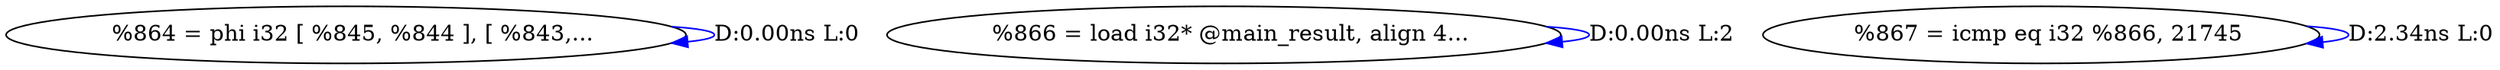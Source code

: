 digraph {
Node0x41a2ca0[label="  %864 = phi i32 [ %845, %844 ], [ %843,..."];
Node0x41a2ca0 -> Node0x41a2ca0[label="D:0.00ns L:0",color=blue];
Node0x41a2f20[label="  %866 = load i32* @main_result, align 4..."];
Node0x41a2f20 -> Node0x41a2f20[label="D:0.00ns L:2",color=blue];
Node0x41a3060[label="  %867 = icmp eq i32 %866, 21745"];
Node0x41a3060 -> Node0x41a3060[label="D:2.34ns L:0",color=blue];
}
